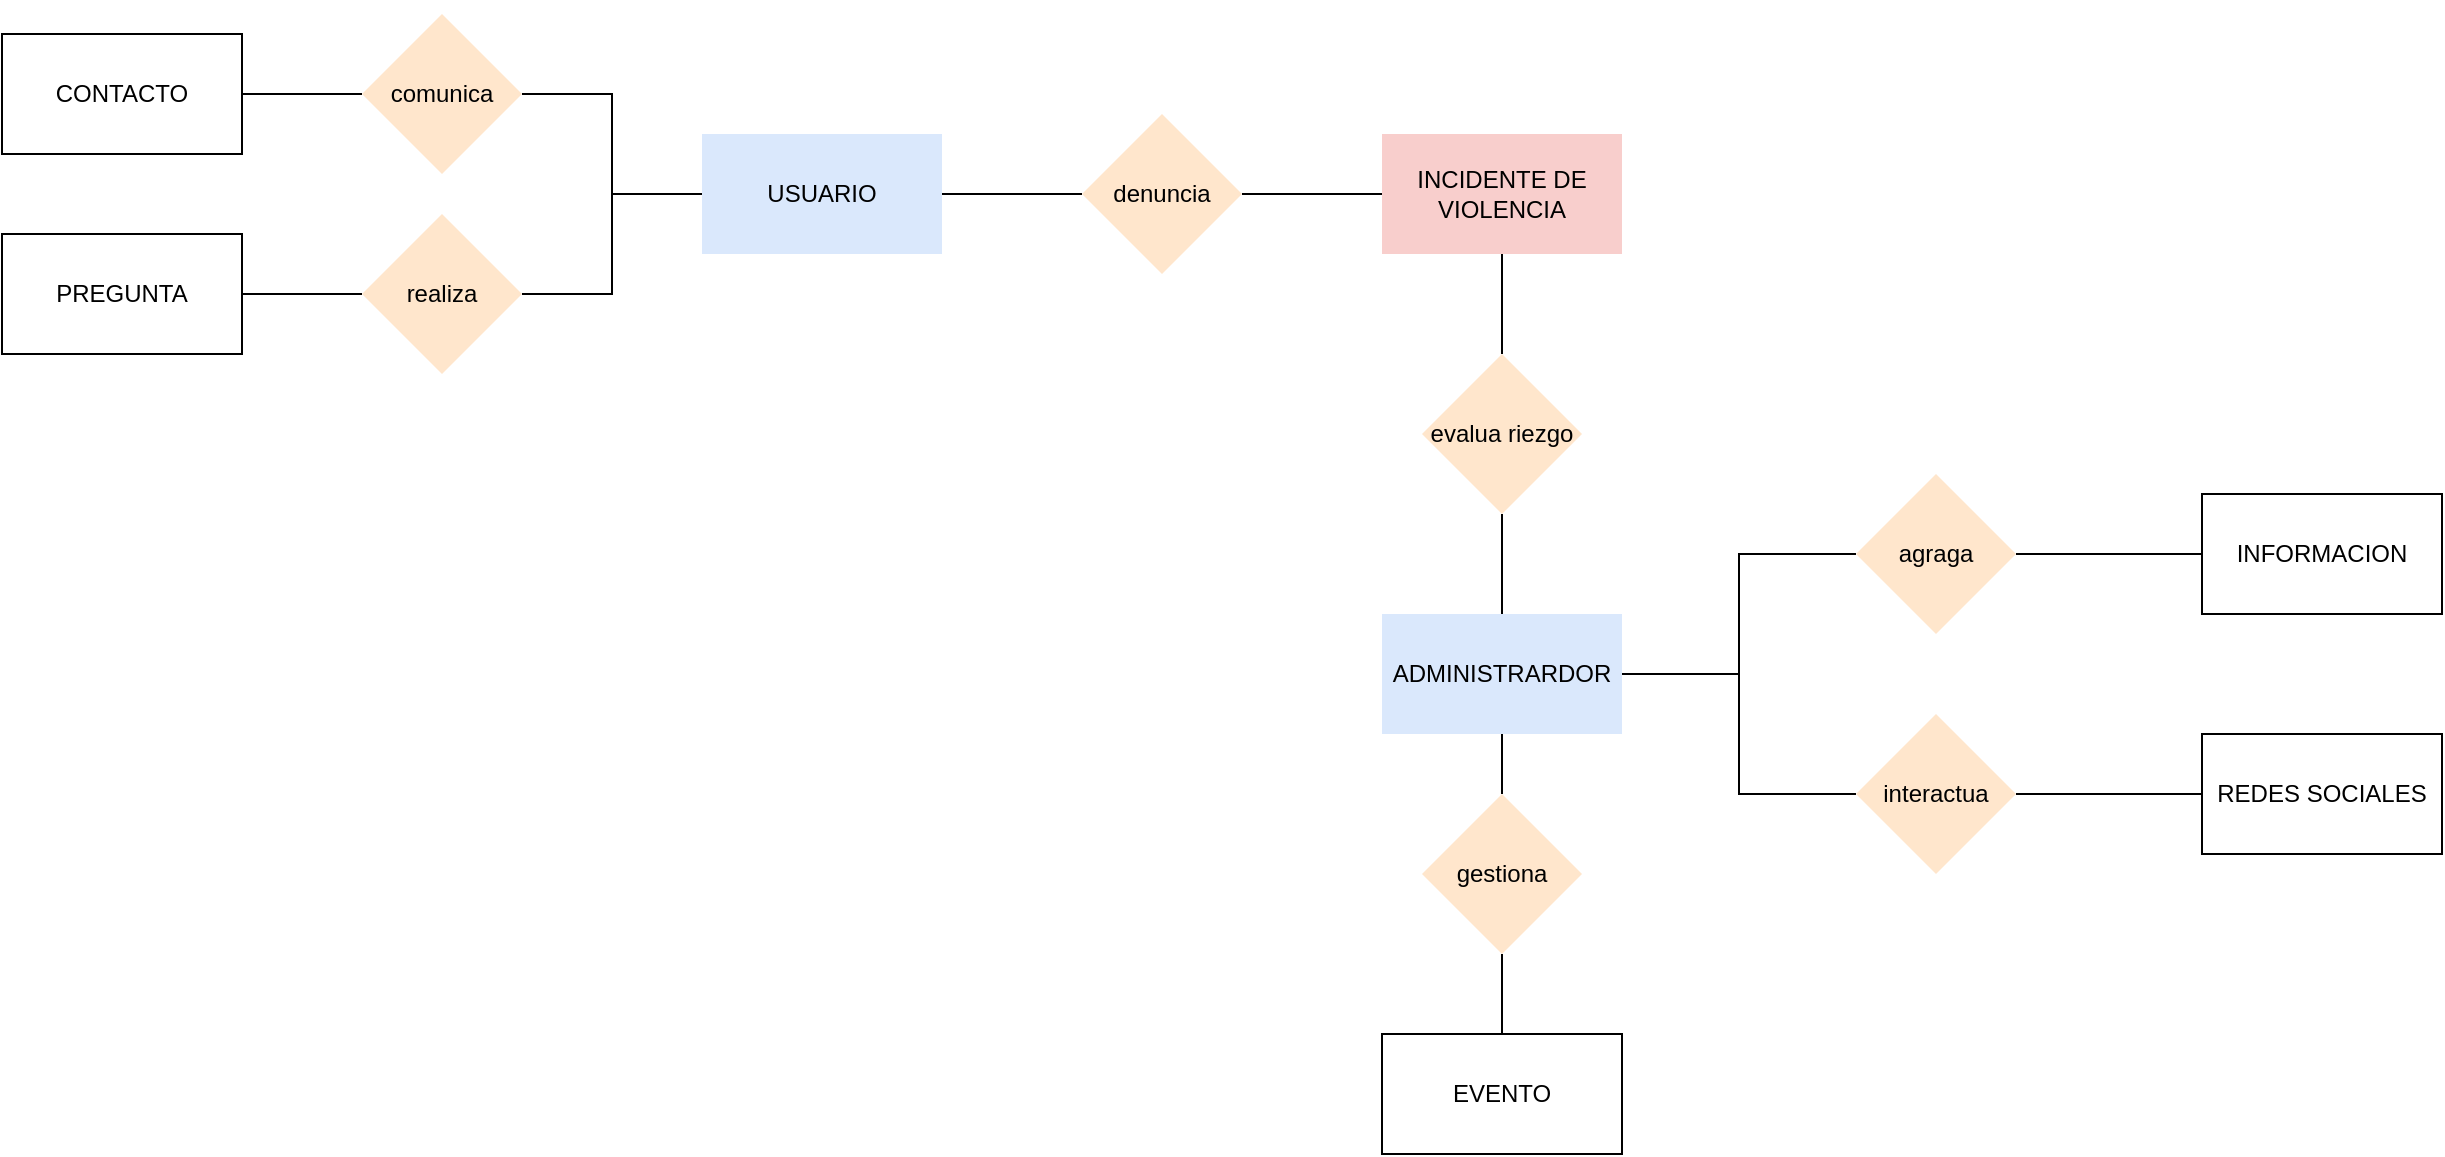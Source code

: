 <mxfile version="21.7.0" type="github">
  <diagram name="Página-1" id="GvmghgJpxaNbaXJvIoFC">
    <mxGraphModel dx="2099" dy="823" grid="1" gridSize="10" guides="1" tooltips="1" connect="1" arrows="1" fold="1" page="1" pageScale="1" pageWidth="827" pageHeight="1169" math="0" shadow="0">
      <root>
        <mxCell id="0" />
        <mxCell id="1" parent="0" />
        <mxCell id="YfMsV275gqUlyurVnUBA-38" style="edgeStyle=orthogonalEdgeStyle;rounded=0;orthogonalLoop=1;jettySize=auto;html=1;exitX=0.5;exitY=0;exitDx=0;exitDy=0;entryX=0.5;entryY=1;entryDx=0;entryDy=0;endArrow=none;endFill=0;" edge="1" parent="1" source="YfMsV275gqUlyurVnUBA-1" target="YfMsV275gqUlyurVnUBA-12">
          <mxGeometry relative="1" as="geometry" />
        </mxCell>
        <mxCell id="YfMsV275gqUlyurVnUBA-43" style="edgeStyle=orthogonalEdgeStyle;rounded=0;orthogonalLoop=1;jettySize=auto;html=1;exitX=1;exitY=0.5;exitDx=0;exitDy=0;entryX=0;entryY=0.5;entryDx=0;entryDy=0;endArrow=none;endFill=0;" edge="1" parent="1" source="YfMsV275gqUlyurVnUBA-1" target="YfMsV275gqUlyurVnUBA-15">
          <mxGeometry relative="1" as="geometry" />
        </mxCell>
        <mxCell id="YfMsV275gqUlyurVnUBA-45" style="edgeStyle=orthogonalEdgeStyle;rounded=0;orthogonalLoop=1;jettySize=auto;html=1;exitX=1;exitY=0.5;exitDx=0;exitDy=0;entryX=0;entryY=0.5;entryDx=0;entryDy=0;endArrow=none;endFill=0;" edge="1" parent="1" source="YfMsV275gqUlyurVnUBA-1" target="YfMsV275gqUlyurVnUBA-13">
          <mxGeometry relative="1" as="geometry" />
        </mxCell>
        <mxCell id="YfMsV275gqUlyurVnUBA-1" value="ADMINISTRARDOR" style="rounded=0;whiteSpace=wrap;html=1;fillColor=#dae8fc;strokeColor=none;" vertex="1" parent="1">
          <mxGeometry x="590" y="340" width="120" height="60" as="geometry" />
        </mxCell>
        <mxCell id="YfMsV275gqUlyurVnUBA-5" value="INFORMACION" style="rounded=0;whiteSpace=wrap;html=1;" vertex="1" parent="1">
          <mxGeometry x="1000" y="280" width="120" height="60" as="geometry" />
        </mxCell>
        <mxCell id="YfMsV275gqUlyurVnUBA-41" style="edgeStyle=orthogonalEdgeStyle;rounded=0;orthogonalLoop=1;jettySize=auto;html=1;exitX=0.5;exitY=0;exitDx=0;exitDy=0;entryX=0.5;entryY=1;entryDx=0;entryDy=0;endArrow=none;endFill=0;" edge="1" parent="1" source="YfMsV275gqUlyurVnUBA-6" target="YfMsV275gqUlyurVnUBA-14">
          <mxGeometry relative="1" as="geometry" />
        </mxCell>
        <mxCell id="YfMsV275gqUlyurVnUBA-6" value="EVENTO" style="rounded=0;whiteSpace=wrap;html=1;" vertex="1" parent="1">
          <mxGeometry x="590" y="550" width="120" height="60" as="geometry" />
        </mxCell>
        <mxCell id="YfMsV275gqUlyurVnUBA-7" value="REDES SOCIALES " style="rounded=0;whiteSpace=wrap;html=1;" vertex="1" parent="1">
          <mxGeometry x="1000" y="400" width="120" height="60" as="geometry" />
        </mxCell>
        <mxCell id="YfMsV275gqUlyurVnUBA-19" style="edgeStyle=orthogonalEdgeStyle;rounded=0;orthogonalLoop=1;jettySize=auto;html=1;exitX=0.5;exitY=1;exitDx=0;exitDy=0;entryX=0.5;entryY=0;entryDx=0;entryDy=0;strokeColor=none;" edge="1" parent="1" source="YfMsV275gqUlyurVnUBA-8" target="YfMsV275gqUlyurVnUBA-17">
          <mxGeometry relative="1" as="geometry">
            <Array as="points">
              <mxPoint x="310" y="270" />
              <mxPoint x="250" y="270" />
              <mxPoint x="250" y="280" />
              <mxPoint x="80" y="280" />
            </Array>
          </mxGeometry>
        </mxCell>
        <mxCell id="YfMsV275gqUlyurVnUBA-30" style="edgeStyle=orthogonalEdgeStyle;rounded=0;orthogonalLoop=1;jettySize=auto;html=1;exitX=1;exitY=0.5;exitDx=0;exitDy=0;entryX=0;entryY=0.5;entryDx=0;entryDy=0;endArrow=none;endFill=0;" edge="1" parent="1" source="YfMsV275gqUlyurVnUBA-8" target="YfMsV275gqUlyurVnUBA-16">
          <mxGeometry relative="1" as="geometry" />
        </mxCell>
        <mxCell id="YfMsV275gqUlyurVnUBA-8" value="USUARIO" style="rounded=0;whiteSpace=wrap;html=1;fillColor=#dae8fc;strokeColor=none;" vertex="1" parent="1">
          <mxGeometry x="250" y="100" width="120" height="60" as="geometry" />
        </mxCell>
        <mxCell id="YfMsV275gqUlyurVnUBA-9" value="INCIDENTE DE VIOLENCIA " style="rounded=0;whiteSpace=wrap;html=1;fillColor=#f8cecc;strokeColor=none;" vertex="1" parent="1">
          <mxGeometry x="590" y="100" width="120" height="60" as="geometry" />
        </mxCell>
        <mxCell id="YfMsV275gqUlyurVnUBA-34" style="edgeStyle=orthogonalEdgeStyle;rounded=0;orthogonalLoop=1;jettySize=auto;html=1;exitX=1;exitY=0.5;exitDx=0;exitDy=0;endArrow=none;endFill=0;" edge="1" parent="1" source="YfMsV275gqUlyurVnUBA-10" target="YfMsV275gqUlyurVnUBA-17">
          <mxGeometry relative="1" as="geometry">
            <Array as="points">
              <mxPoint x="50" y="80" />
              <mxPoint x="50" y="80" />
            </Array>
          </mxGeometry>
        </mxCell>
        <mxCell id="YfMsV275gqUlyurVnUBA-10" value="CONTACTO" style="rounded=0;whiteSpace=wrap;html=1;" vertex="1" parent="1">
          <mxGeometry x="-100" y="50" width="120" height="60" as="geometry" />
        </mxCell>
        <mxCell id="YfMsV275gqUlyurVnUBA-36" style="edgeStyle=orthogonalEdgeStyle;rounded=0;orthogonalLoop=1;jettySize=auto;html=1;exitX=1;exitY=0.5;exitDx=0;exitDy=0;entryX=0;entryY=0.5;entryDx=0;entryDy=0;endArrow=none;endFill=0;" edge="1" parent="1" source="YfMsV275gqUlyurVnUBA-11" target="YfMsV275gqUlyurVnUBA-18">
          <mxGeometry relative="1" as="geometry" />
        </mxCell>
        <mxCell id="YfMsV275gqUlyurVnUBA-11" value="PREGUNTA" style="rounded=0;whiteSpace=wrap;html=1;" vertex="1" parent="1">
          <mxGeometry x="-100" y="150" width="120" height="60" as="geometry" />
        </mxCell>
        <mxCell id="YfMsV275gqUlyurVnUBA-39" style="edgeStyle=orthogonalEdgeStyle;rounded=0;orthogonalLoop=1;jettySize=auto;html=1;exitX=0.5;exitY=0;exitDx=0;exitDy=0;entryX=0.5;entryY=1;entryDx=0;entryDy=0;endArrow=none;endFill=0;" edge="1" parent="1" source="YfMsV275gqUlyurVnUBA-12" target="YfMsV275gqUlyurVnUBA-9">
          <mxGeometry relative="1" as="geometry" />
        </mxCell>
        <mxCell id="YfMsV275gqUlyurVnUBA-12" value="evalua riezgo" style="rhombus;whiteSpace=wrap;html=1;fillColor=#ffe6cc;strokeColor=none;" vertex="1" parent="1">
          <mxGeometry x="610" y="210" width="80" height="80" as="geometry" />
        </mxCell>
        <mxCell id="YfMsV275gqUlyurVnUBA-46" style="edgeStyle=orthogonalEdgeStyle;rounded=0;orthogonalLoop=1;jettySize=auto;html=1;exitX=1;exitY=0.5;exitDx=0;exitDy=0;entryX=0;entryY=0.5;entryDx=0;entryDy=0;endArrow=none;endFill=0;" edge="1" parent="1" source="YfMsV275gqUlyurVnUBA-13" target="YfMsV275gqUlyurVnUBA-5">
          <mxGeometry relative="1" as="geometry" />
        </mxCell>
        <mxCell id="YfMsV275gqUlyurVnUBA-13" value="agraga" style="rhombus;whiteSpace=wrap;html=1;fillColor=#ffe6cc;strokeColor=none;" vertex="1" parent="1">
          <mxGeometry x="827" y="270" width="80" height="80" as="geometry" />
        </mxCell>
        <mxCell id="YfMsV275gqUlyurVnUBA-40" style="edgeStyle=orthogonalEdgeStyle;rounded=0;orthogonalLoop=1;jettySize=auto;html=1;exitX=0.5;exitY=0;exitDx=0;exitDy=0;entryX=0.5;entryY=1;entryDx=0;entryDy=0;endArrow=none;endFill=0;" edge="1" parent="1" source="YfMsV275gqUlyurVnUBA-14" target="YfMsV275gqUlyurVnUBA-1">
          <mxGeometry relative="1" as="geometry" />
        </mxCell>
        <mxCell id="YfMsV275gqUlyurVnUBA-14" value="gestiona" style="rhombus;whiteSpace=wrap;html=1;fillColor=#ffe6cc;strokeColor=none;" vertex="1" parent="1">
          <mxGeometry x="610" y="430" width="80" height="80" as="geometry" />
        </mxCell>
        <mxCell id="YfMsV275gqUlyurVnUBA-44" style="edgeStyle=orthogonalEdgeStyle;rounded=0;orthogonalLoop=1;jettySize=auto;html=1;exitX=1;exitY=0.5;exitDx=0;exitDy=0;entryX=0;entryY=0.5;entryDx=0;entryDy=0;endArrow=none;endFill=0;" edge="1" parent="1" source="YfMsV275gqUlyurVnUBA-15" target="YfMsV275gqUlyurVnUBA-7">
          <mxGeometry relative="1" as="geometry" />
        </mxCell>
        <mxCell id="YfMsV275gqUlyurVnUBA-15" value="interactua" style="rhombus;whiteSpace=wrap;html=1;fillColor=#ffe6cc;strokeColor=none;" vertex="1" parent="1">
          <mxGeometry x="827" y="390" width="80" height="80" as="geometry" />
        </mxCell>
        <mxCell id="YfMsV275gqUlyurVnUBA-31" style="edgeStyle=orthogonalEdgeStyle;rounded=0;orthogonalLoop=1;jettySize=auto;html=1;exitX=1;exitY=0.5;exitDx=0;exitDy=0;entryX=0;entryY=0.5;entryDx=0;entryDy=0;endArrow=none;endFill=0;" edge="1" parent="1" source="YfMsV275gqUlyurVnUBA-16" target="YfMsV275gqUlyurVnUBA-9">
          <mxGeometry relative="1" as="geometry" />
        </mxCell>
        <mxCell id="YfMsV275gqUlyurVnUBA-16" value="denuncia" style="rhombus;whiteSpace=wrap;html=1;fillColor=#ffe6cc;strokeColor=none;" vertex="1" parent="1">
          <mxGeometry x="440" y="90" width="80" height="80" as="geometry" />
        </mxCell>
        <mxCell id="YfMsV275gqUlyurVnUBA-35" style="edgeStyle=orthogonalEdgeStyle;rounded=0;orthogonalLoop=1;jettySize=auto;html=1;exitX=1;exitY=0.5;exitDx=0;exitDy=0;entryX=0;entryY=0.5;entryDx=0;entryDy=0;endArrow=none;endFill=0;" edge="1" parent="1" source="YfMsV275gqUlyurVnUBA-17" target="YfMsV275gqUlyurVnUBA-8">
          <mxGeometry relative="1" as="geometry" />
        </mxCell>
        <mxCell id="YfMsV275gqUlyurVnUBA-17" value="comunica" style="rhombus;whiteSpace=wrap;html=1;fillColor=#ffe6cc;strokeColor=none;" vertex="1" parent="1">
          <mxGeometry x="80" y="40" width="80" height="80" as="geometry" />
        </mxCell>
        <mxCell id="YfMsV275gqUlyurVnUBA-37" style="edgeStyle=orthogonalEdgeStyle;rounded=0;orthogonalLoop=1;jettySize=auto;html=1;exitX=1;exitY=0.5;exitDx=0;exitDy=0;entryX=0;entryY=0.5;entryDx=0;entryDy=0;endArrow=none;endFill=0;" edge="1" parent="1" source="YfMsV275gqUlyurVnUBA-18" target="YfMsV275gqUlyurVnUBA-8">
          <mxGeometry relative="1" as="geometry" />
        </mxCell>
        <mxCell id="YfMsV275gqUlyurVnUBA-18" value="realiza" style="rhombus;whiteSpace=wrap;html=1;fillColor=#ffe6cc;strokeColor=none;" vertex="1" parent="1">
          <mxGeometry x="80" y="140" width="80" height="80" as="geometry" />
        </mxCell>
      </root>
    </mxGraphModel>
  </diagram>
</mxfile>
